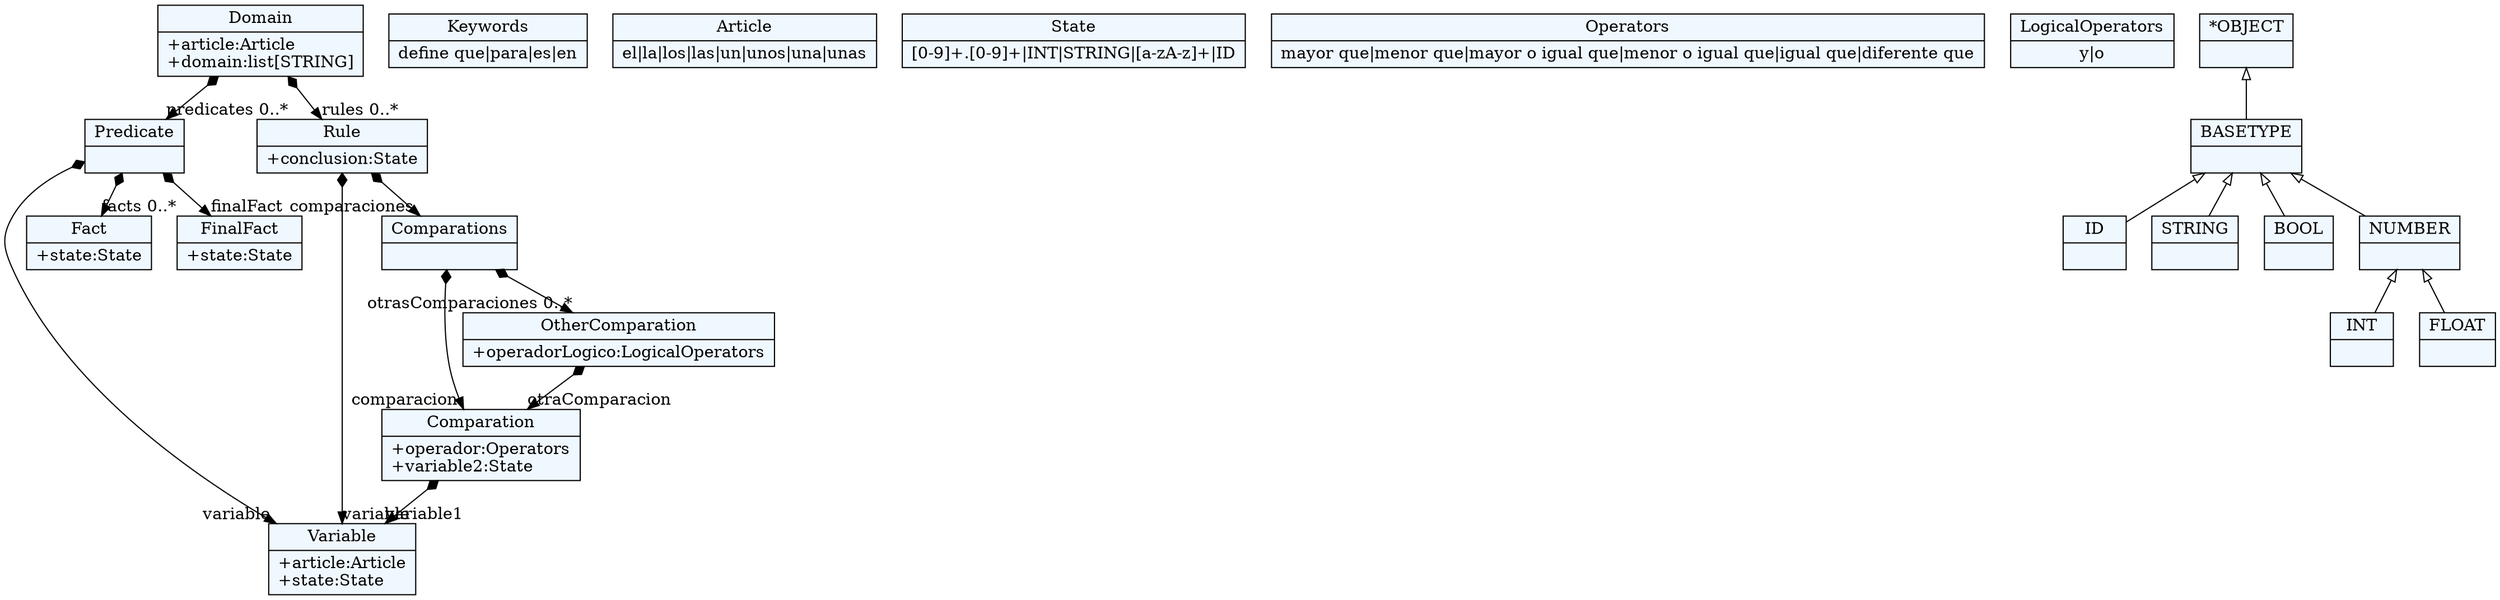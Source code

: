 
    digraph xtext {
    fontname = "Bitstream Vera Sans"
    fontsize = 8
    node[
        shape=record,
        style=filled,
        fillcolor=aliceblue
    ]
    nodesep = 0.3
    edge[dir=black,arrowtail=empty]


96314879160 -> 96315147784[arrowtail=diamond, dir=both, headlabel="predicates 0..*"]
96314879160 -> 96315191208[arrowtail=diamond, dir=both, headlabel="rules 0..*"]
96314879160[ label="{Domain|+article:Article\l+domain:list[STRING]\l}"]

96314862552[ label="{Keywords|define que\|para\|es\|en}"]

96315137896[ label="{Article|el\|la\|los\|las\|un\|unos\|una\|unas}"]

96315142840[ label="{Variable|+article:Article\l+state:State\l}"]

96315147784 -> 96315142840[arrowtail=diamond, dir=both, headlabel="variable "]
96315147784 -> 96315152728[arrowtail=diamond, dir=both, headlabel="facts 0..*"]
96315147784 -> 96312923064[arrowtail=diamond, dir=both, headlabel="finalFact "]
96315147784[ label="{Predicate|}"]

96315152728[ label="{Fact|+state:State\l}"]

96312923064[ label="{FinalFact|+state:State\l}"]

96312928008[ label="{State|[0-9]+.[0-9]+\|INT\|STRING\|[a-zA-z]+\|ID}"]

96315155672[ label="{Operators|mayor que\|menor que\|mayor o igual que\|menor o igual que\|igual que\|diferente que}"]

96315140840 -> 96315142840[arrowtail=diamond, dir=both, headlabel="variable1 "]
96315140840[ label="{Comparation|+operador:Operators\l+variable2:State\l}"]

96314930280[ label="{LogicalOperators|y\|o}"]

96315180136 -> 96315140840[arrowtail=diamond, dir=both, headlabel="otraComparacion "]
96315180136[ label="{OtherComparation|+operadorLogico:LogicalOperators\l}"]

96315185672 -> 96315140840[arrowtail=diamond, dir=both, headlabel="comparacion "]
96315185672 -> 96315180136[arrowtail=diamond, dir=both, headlabel="otrasComparaciones 0..*"]
96315185672[ label="{Comparations|}"]

96315191208 -> 96315185672[arrowtail=diamond, dir=both, headlabel="comparaciones "]
96315191208 -> 96315142840[arrowtail=diamond, dir=both, headlabel="variable "]
96315191208[ label="{Rule|+conclusion:State\l}"]

96314859016[ label="{ID|}"]

96314864552[ label="{STRING|}"]

96314870088[ label="{BOOL|}"]

96314875624[ label="{INT|}"]

96314881160[ label="{FLOAT|}"]

96314932280[ label="{NUMBER|}"]
96314932280 -> 96314881160 [dir=back]
96314932280 -> 96314875624 [dir=back]

96314937224[ label="{BASETYPE|}"]
96314937224 -> 96314932280 [dir=back]
96314937224 -> 96314870088 [dir=back]
96314937224 -> 96314859016 [dir=back]
96314937224 -> 96314864552 [dir=back]

96314943352[ label="{*OBJECT|}"]
96314943352 -> 96314937224 [dir=back]


}
